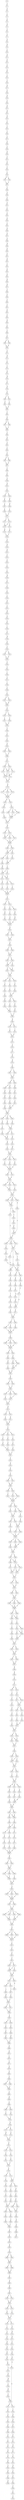 strict digraph  {
	S0 -> S1 [ label = V ];
	S1 -> S2 [ label = P ];
	S2 -> S3 [ label = L ];
	S3 -> S4 [ label = S ];
	S4 -> S5 [ label = N ];
	S5 -> S6 [ label = T ];
	S6 -> S7 [ label = S ];
	S7 -> S8 [ label = G ];
	S8 -> S9 [ label = R ];
	S9 -> S10 [ label = L ];
	S10 -> S11 [ label = Q ];
	S11 -> S12 [ label = P ];
	S12 -> S13 [ label = S ];
	S13 -> S14 [ label = K ];
	S14 -> S15 [ label = C ];
	S15 -> S16 [ label = T ];
	S16 -> S17 [ label = R ];
	S17 -> S18 [ label = F ];
	S18 -> S19 [ label = D ];
	S19 -> S20 [ label = V ];
	S20 -> S21 [ label = D ];
	S21 -> S22 [ label = W ];
	S22 -> S23 [ label = N ];
	S23 -> S24 [ label = T ];
	S24 -> S25 [ label = T ];
	S25 -> S26 [ label = T ];
	S26 -> S27 [ label = L ];
	S27 -> S28 [ label = G ];
	S28 -> S29 [ label = C ];
	S29 -> S30 [ label = D ];
	S30 -> S31 [ label = T ];
	S31 -> S32 [ label = E ];
	S32 -> S33 [ label = T ];
	S33 -> S34 [ label = L ];
	S34 -> S35 [ label = N ];
	S34 -> S36 [ label = I ];
	S35 -> S37 [ label = L ];
	S36 -> S37 [ label = L ];
	S37 -> S38 [ label = T ];
	S38 -> S39 [ label = G ];
	S39 -> S40 [ label = V ];
	S40 -> S41 [ label = P ];
	S41 -> S42 [ label = L ];
	S42 -> S43 [ label = S ];
	S43 -> S44 [ label = A ];
	S44 -> S45 [ label = C ];
	S45 -> S46 [ label = K ];
	S46 -> S47 [ label = E ];
	S47 -> S48 [ label = G ];
	S48 -> S49 [ label = W ];
	S49 -> S50 [ label = E ];
	S50 -> S51 [ label = F ];
	S51 -> S52 [ label = D ];
	S52 -> S53 [ label = Y ];
	S53 -> S54 [ label = E ];
	S54 -> S55 [ label = G ];
	S55 -> S56 [ label = R ];
	S56 -> S57 [ label = R ];
	S57 -> S58 [ label = T ];
	S58 -> S59 [ label = F ];
	S59 -> S60 [ label = V ];
	S60 -> S61 [ label = T ];
	S61 -> S62 [ label = E ];
	S62 -> S63 [ label = F ];
	S63 -> S64 [ label = N ];
	S64 -> S65 [ label = L ];
	S65 -> S66 [ label = V ];
	S66 -> S67 [ label = C ];
	S67 -> S68 [ label = S ];
	S67 -> S69 [ label = L ];
	S68 -> S70 [ label = D ];
	S69 -> S70 [ label = D ];
	S70 -> S71 [ label = S ];
	S71 -> S72 [ label = W ];
	S72 -> S73 [ label = L ];
	S73 -> S74 [ label = V ];
	S74 -> S75 [ label = D ];
	S75 -> S76 [ label = M ];
	S76 -> S77 [ label = F ];
	S77 -> S78 [ label = Q ];
	S78 -> S79 [ label = S ];
	S79 -> S80 [ label = I ];
	S79 -> S81 [ label = V ];
	S80 -> S82 [ label = F ];
	S81 -> S83 [ label = I ];
	S82 -> S84 [ label = G ];
	S83 -> S84 [ label = G ];
	S84 -> S85 [ label = V ];
	S85 -> S86 [ label = G ];
	S86 -> S87 [ label = R ];
	S86 -> S88 [ label = Y ];
	S87 -> S89 [ label = L ];
	S88 -> S89 [ label = L ];
	S89 -> S90 [ label = V ];
	S90 -> S91 [ label = G ];
	S91 -> S92 [ label = S ];
	S92 -> S93 [ label = L ];
	S93 -> S94 [ label = T ];
	S94 -> S95 [ label = F ];
	S94 -> S96 [ label = V ];
	S95 -> S97 [ label = G ];
	S96 -> S97 [ label = G ];
	S97 -> S98 [ label = Y ];
	S98 -> S99 [ label = F ];
	S99 -> S100 [ label = S ];
	S100 -> S101 [ label = D ];
	S101 -> S102 [ label = I ];
	S102 -> S103 [ label = I ];
	S102 -> S104 [ label = V ];
	S103 -> S105 [ label = S ];
	S104 -> S106 [ label = R ];
	S105 -> S107 [ label = V ];
	S106 -> S108 [ label = H ];
	S107 -> S109 [ label = L ];
	S108 -> S110 [ label = I ];
	S109 -> S111 [ label = C ];
	S110 -> S111 [ label = C ];
	S111 -> S112 [ label = L ];
	S111 -> S113 [ label = S ];
	S112 -> S114 [ label = C ];
	S113 -> S114 [ label = C ];
	S113 -> S115 [ label = F ];
	S114 -> S116 [ label = R ];
	S115 -> S117 [ label = S ];
	S116 -> S118 [ label = Y ];
	S117 -> S118 [ label = Y ];
	S118 -> S119 [ label = G ];
	S119 -> S120 [ label = R ];
	S120 -> S121 [ label = K ];
	S121 -> S122 [ label = V ];
	S122 -> S123 [ label = S ];
	S123 -> S124 [ label = I ];
	S124 -> S125 [ label = I ];
	S125 -> S126 [ label = M ];
	S126 -> S127 [ label = S ];
	S127 -> S128 [ label = T ];
	S128 -> S129 [ label = L ];
	S129 -> S130 [ label = L ];
	S130 -> S131 [ label = N ];
	S131 -> S132 [ label = C ];
	S132 -> S133 [ label = M ];
	S133 -> S134 [ label = A ];
	S134 -> S135 [ label = G ];
	S135 -> S136 [ label = I ];
	S136 -> S137 [ label = S ];
	S137 -> S138 [ label = M ];
	S138 -> S139 [ label = A ];
	S139 -> S140 [ label = V ];
	S140 -> S141 [ label = V ];
	S140 -> S142 [ label = A ];
	S141 -> S143 [ label = P ];
	S142 -> S143 [ label = P ];
	S143 -> S144 [ label = S ];
	S144 -> S145 [ label = Y ];
	S145 -> S146 [ label = I ];
	S146 -> S147 [ label = C ];
	S147 -> S148 [ label = I ];
	S148 -> S149 [ label = L ];
	S149 -> S150 [ label = I ];
	S150 -> S151 [ label = F ];
	S150 -> S152 [ label = L ];
	S151 -> S153 [ label = R ];
	S152 -> S153 [ label = R ];
	S153 -> S154 [ label = A ];
	S154 -> S155 [ label = V ];
	S154 -> S156 [ label = I ];
	S155 -> S157 [ label = I ];
	S156 -> S158 [ label = V ];
	S157 -> S159 [ label = G ];
	S158 -> S159 [ label = G ];
	S159 -> S160 [ label = F ];
	S160 -> S161 [ label = V ];
	S161 -> S162 [ label = T ];
	S162 -> S163 [ label = E ];
	S163 -> S164 [ label = F ];
	S163 -> S165 [ label = I ];
	S164 -> S166 [ label = V ];
	S165 -> S166 [ label = V ];
	S166 -> S167 [ label = G ];
	S167 -> S168 [ label = S ];
	S167 -> S169 [ label = V ];
	S168 -> S170 [ label = G ];
	S168 -> S171 [ label = E ];
	S169 -> S172 [ label = D ];
	S169 -> S171 [ label = E ];
	S170 -> S173 [ label = Q ];
	S171 -> S174 [ label = Y ];
	S171 -> S173 [ label = Q ];
	S172 -> S173 [ label = Q ];
	S173 -> S175 [ label = R ];
	S174 -> S175 [ label = R ];
	S175 -> S176 [ label = R ];
	S176 -> S177 [ label = V ];
	S176 -> S178 [ label = T ];
	S176 -> S179 [ label = F ];
	S177 -> S180 [ label = V ];
	S178 -> S180 [ label = V ];
	S179 -> S180 [ label = V ];
	S180 -> S181 [ label = H ];
	S180 -> S182 [ label = G ];
	S181 -> S183 [ label = M ];
	S182 -> S184 [ label = I ];
	S183 -> S185 [ label = V ];
	S184 -> S186 [ label = L ];
	S184 -> S187 [ label = I ];
	S184 -> S188 [ label = F ];
	S185 -> S189 [ label = L ];
	S186 -> S190 [ label = Y ];
	S187 -> S190 [ label = Y ];
	S188 -> S190 [ label = Y ];
	S189 -> S191 [ label = Q ];
	S190 -> S191 [ label = Q ];
	S191 -> S192 [ label = M ];
	S192 -> S193 [ label = F ];
	S192 -> S194 [ label = A ];
	S193 -> S195 [ label = F ];
	S193 -> S196 [ label = Y ];
	S193 -> S197 [ label = I ];
	S194 -> S195 [ label = F ];
	S195 -> S198 [ label = S ];
	S196 -> S198 [ label = S ];
	S197 -> S198 [ label = S ];
	S198 -> S199 [ label = F ];
	S198 -> S200 [ label = I ];
	S199 -> S201 [ label = G ];
	S200 -> S201 [ label = G ];
	S200 -> S202 [ label = S ];
	S201 -> S203 [ label = V ];
	S201 -> S204 [ label = I ];
	S202 -> S205 [ label = F ];
	S203 -> S206 [ label = I ];
	S204 -> S207 [ label = L ];
	S205 -> S207 [ label = L ];
	S206 -> S208 [ label = M ];
	S207 -> S209 [ label = I ];
	S208 -> S210 [ label = L ];
	S209 -> S210 [ label = L ];
	S209 -> S211 [ label = I ];
	S210 -> S212 [ label = S ];
	S210 -> S213 [ label = P ];
	S211 -> S213 [ label = P ];
	S212 -> S214 [ label = G ];
	S213 -> S215 [ label = V ];
	S213 -> S216 [ label = L ];
	S214 -> S217 [ label = I ];
	S215 -> S218 [ label = V ];
	S216 -> S219 [ label = L ];
	S217 -> S220 [ label = A ];
	S218 -> S220 [ label = A ];
	S219 -> S220 [ label = A ];
	S220 -> S221 [ label = Y ];
	S221 -> S222 [ label = Y ];
	S221 -> S223 [ label = F ];
	S222 -> S224 [ label = L ];
	S223 -> S225 [ label = V ];
	S223 -> S226 [ label = I ];
	S224 -> S227 [ label = R ];
	S225 -> S228 [ label = H ];
	S226 -> S229 [ label = T ];
	S227 -> S230 [ label = T ];
	S228 -> S231 [ label = H ];
	S229 -> S232 [ label = D ];
	S230 -> S233 [ label = W ];
	S231 -> S233 [ label = W ];
	S232 -> S233 [ label = W ];
	S233 -> S234 [ label = R ];
	S234 -> S235 [ label = Y ];
	S234 -> S236 [ label = W ];
	S235 -> S237 [ label = L ];
	S236 -> S237 [ label = L ];
	S237 -> S238 [ label = Q ];
	S238 -> S239 [ label = L ];
	S238 -> S240 [ label = A ];
	S239 -> S241 [ label = A ];
	S240 -> S241 [ label = A ];
	S241 -> S242 [ label = L ];
	S241 -> S243 [ label = F ];
	S242 -> S244 [ label = T ];
	S243 -> S244 [ label = T ];
	S243 -> S245 [ label = C ];
	S244 -> S246 [ label = L ];
	S244 -> S247 [ label = V ];
	S245 -> S246 [ label = L ];
	S246 -> S248 [ label = P ];
	S247 -> S248 [ label = P ];
	S248 -> S249 [ label = N ];
	S248 -> S250 [ label = F ];
	S248 -> S251 [ label = S ];
	S249 -> S252 [ label = V ];
	S250 -> S253 [ label = F ];
	S251 -> S254 [ label = I ];
	S252 -> S255 [ label = V ];
	S253 -> S256 [ label = L ];
	S254 -> S257 [ label = I ];
	S255 -> S258 [ label = L ];
	S256 -> S259 [ label = F ];
	S257 -> S259 [ label = F ];
	S258 -> S260 [ label = F ];
	S259 -> S261 [ label = L ];
	S259 -> S262 [ label = V ];
	S260 -> S263 [ label = S ];
	S261 -> S264 [ label = F ];
	S262 -> S265 [ label = C ];
	S263 -> S266 [ label = Y ];
	S264 -> S267 [ label = N ];
	S265 -> S266 [ label = Y ];
	S266 -> S268 [ label = Y ];
	S267 -> S268 [ label = Y ];
	S268 -> S269 [ label = W ];
	S269 -> S270 [ label = L ];
	S269 -> S271 [ label = F ];
	S270 -> S272 [ label = L ];
	S271 -> S273 [ label = I ];
	S272 -> S274 [ label = P ];
	S273 -> S274 [ label = P ];
	S274 -> S275 [ label = E ];
	S275 -> S276 [ label = S ];
	S276 -> S277 [ label = P ];
	S277 -> S278 [ label = R ];
	S278 -> S279 [ label = W ];
	S279 -> S280 [ label = L ];
	S280 -> S281 [ label = I ];
	S280 -> S282 [ label = V ];
	S281 -> S283 [ label = S ];
	S282 -> S283 [ label = S ];
	S283 -> S284 [ label = Q ];
	S283 -> S285 [ label = H ];
	S284 -> S286 [ label = N ];
	S284 -> S287 [ label = K ];
	S285 -> S288 [ label = R ];
	S286 -> S289 [ label = R ];
	S287 -> S290 [ label = K ];
	S288 -> S291 [ label = Q ];
	S289 -> S292 [ label = K ];
	S290 -> S293 [ label = F ];
	S291 -> S294 [ label = S ];
	S292 -> S295 [ label = E ];
	S293 -> S296 [ label = S ];
	S294 -> S297 [ label = A ];
	S295 -> S298 [ label = Q ];
	S296 -> S299 [ label = K ];
	S297 -> S299 [ label = K ];
	S298 -> S300 [ label = A ];
	S299 -> S300 [ label = A ];
	S300 -> S301 [ label = F ];
	S300 -> S302 [ label = M ];
	S300 -> S303 [ label = Y ];
	S301 -> S304 [ label = G ];
	S302 -> S305 [ label = A ];
	S303 -> S306 [ label = E ];
	S304 -> S307 [ label = V ];
	S305 -> S308 [ label = I ];
	S306 -> S308 [ label = I ];
	S307 -> S309 [ label = L ];
	S308 -> S310 [ label = S ];
	S308 -> S311 [ label = T ];
	S309 -> S312 [ label = K ];
	S310 -> S312 [ label = K ];
	S311 -> S313 [ label = N ];
	S312 -> S314 [ label = K ];
	S313 -> S315 [ label = A ];
	S314 -> S316 [ label = I ];
	S315 -> S317 [ label = M ];
	S316 -> S318 [ label = A ];
	S317 -> S318 [ label = A ];
	S318 -> S319 [ label = S ];
	S318 -> S320 [ label = K ];
	S318 -> S321 [ label = T ];
	S319 -> S322 [ label = V ];
	S320 -> S323 [ label = Q ];
	S321 -> S324 [ label = E ];
	S322 -> S325 [ label = N ];
	S323 -> S325 [ label = N ];
	S324 -> S325 [ label = N ];
	S325 -> S326 [ label = G ];
	S325 -> S327 [ label = K ];
	S326 -> S328 [ label = R ];
	S327 -> S328 [ label = R ];
	S328 -> S329 [ label = E ];
	S328 -> S330 [ label = K ];
	S328 -> S331 [ label = N ];
	S329 -> S332 [ label = L ];
	S330 -> S332 [ label = L ];
	S331 -> S333 [ label = I ];
	S332 -> S334 [ label = S ];
	S333 -> S334 [ label = S ];
	S334 -> S335 [ label = D ];
	S334 -> S336 [ label = I ];
	S334 -> S337 [ label = K ];
	S335 -> S338 [ label = N ];
	S336 -> S339 [ label = D ];
	S337 -> S338 [ label = N ];
	S338 -> S340 [ label = I ];
	S338 -> S341 [ label = L ];
	S339 -> S342 [ label = F ];
	S340 -> S343 [ label = R ];
	S341 -> S344 [ label = E ];
	S342 -> S344 [ label = E ];
	S343 -> S345 [ label = K ];
	S344 -> S346 [ label = E ];
	S344 -> S347 [ label = T ];
	S344 -> S348 [ label = A ];
	S345 -> S349 [ label = N ];
	S346 -> S350 [ label = V ];
	S347 -> S351 [ label = L ];
	S348 -> S351 [ label = L ];
	S349 -> S342 [ label = F ];
	S350 -> S352 [ label = T ];
	S351 -> S353 [ label = K ];
	S351 -> S354 [ label = V ];
	S351 -> S355 [ label = A ];
	S352 -> S356 [ label = R ];
	S353 -> S357 [ label = P ];
	S354 -> S358 [ label = E ];
	S355 -> S359 [ label = D ];
	S355 -> S358 [ label = E ];
	S356 -> S355 [ label = A ];
	S357 -> S360 [ label = E ];
	S358 -> S361 [ label = D ];
	S359 -> S362 [ label = E ];
	S359 -> S363 [ label = E ];
	S360 -> S359 [ label = D ];
	S361 -> S364 [ label = E ];
	S362 -> S365 [ label = K ];
	S363 -> S366 [ label = D ];
	S364 -> S367 [ label = G ];
	S365 -> S368 [ label = A ];
	S366 -> S369 [ label = S ];
	S367 -> S370 [ label = D ];
	S368 -> S371 [ label = G ];
	S369 -> S372 [ label = T ];
	S370 -> S373 [ label = S ];
	S371 -> S374 [ label = N ];
	S372 -> S375 [ label = M ];
	S373 -> S376 [ label = P ];
	S374 -> S377 [ label = P ];
	S375 -> S378 [ label = N ];
	S376 -> S379 [ label = S ];
	S377 -> S380 [ label = S ];
	S378 -> S374 [ label = N ];
	S379 -> S381 [ label = G ];
	S380 -> S382 [ label = I ];
	S380 -> S383 [ label = V ];
	S381 -> S380 [ label = S ];
	S382 -> S384 [ label = A ];
	S382 -> S385 [ label = L ];
	S383 -> S386 [ label = F ];
	S384 -> S387 [ label = D ];
	S385 -> S387 [ label = D ];
	S386 -> S387 [ label = D ];
	S387 -> S388 [ label = L ];
	S388 -> S389 [ label = M ];
	S388 -> S390 [ label = V ];
	S388 -> S391 [ label = F ];
	S389 -> S392 [ label = R ];
	S390 -> S392 [ label = R ];
	S391 -> S392 [ label = R ];
	S392 -> S393 [ label = S ];
	S392 -> S394 [ label = T ];
	S393 -> S395 [ label = A ];
	S394 -> S396 [ label = P ];
	S395 -> S397 [ label = K ];
	S396 -> S398 [ label = Q ];
	S396 -> S399 [ label = N ];
	S397 -> S400 [ label = I ];
	S398 -> S401 [ label = M ];
	S399 -> S401 [ label = M ];
	S400 -> S402 [ label = R ];
	S401 -> S402 [ label = R ];
	S402 -> S403 [ label = K ];
	S403 -> S404 [ label = Y ];
	S403 -> S405 [ label = H ];
	S404 -> S406 [ label = T ];
	S405 -> S406 [ label = T ];
	S406 -> S407 [ label = V ];
	S406 -> S408 [ label = F ];
	S406 -> S409 [ label = L ];
	S407 -> S410 [ label = V ];
	S408 -> S411 [ label = I ];
	S409 -> S411 [ label = I ];
	S410 -> S412 [ label = L ];
	S411 -> S412 [ label = L ];
	S412 -> S413 [ label = M ];
	S413 -> S414 [ label = I ];
	S413 -> S415 [ label = F ];
	S414 -> S416 [ label = Y ];
	S415 -> S417 [ label = N ];
	S416 -> S418 [ label = W ];
	S417 -> S418 [ label = W ];
	S418 -> S419 [ label = F ];
	S419 -> S420 [ label = V ];
	S419 -> S421 [ label = S ];
	S419 -> S422 [ label = T ];
	S420 -> S423 [ label = V ];
	S421 -> S424 [ label = I ];
	S422 -> S425 [ label = S ];
	S423 -> S426 [ label = G ];
	S424 -> S427 [ label = S ];
	S425 -> S428 [ label = E ];
	S426 -> S429 [ label = V ];
	S427 -> S430 [ label = A ];
	S428 -> S429 [ label = V ];
	S429 -> S431 [ label = V ];
	S430 -> S431 [ label = V ];
	S431 -> S432 [ label = Y ];
	S432 -> S433 [ label = Q ];
	S433 -> S434 [ label = G ];
	S434 -> S435 [ label = L ];
	S435 -> S436 [ label = A ];
	S435 -> S437 [ label = I ];
	S436 -> S438 [ label = M ];
	S437 -> S438 [ label = M ];
	S438 -> S439 [ label = S ];
	S438 -> S440 [ label = R ];
	S439 -> S441 [ label = T ];
	S440 -> S442 [ label = L ];
	S440 -> S443 [ label = V ];
	S441 -> S444 [ label = G ];
	S442 -> S444 [ label = G ];
	S443 -> S444 [ label = G ];
	S444 -> S445 [ label = N ];
	S444 -> S446 [ label = I ];
	S445 -> S447 [ label = I ];
	S446 -> S448 [ label = L ];
	S446 -> S449 [ label = T ];
	S447 -> S450 [ label = G ];
	S448 -> S450 [ label = G ];
	S449 -> S451 [ label = A ];
	S450 -> S452 [ label = D ];
	S450 -> S453 [ label = G ];
	S451 -> S454 [ label = K ];
	S452 -> S455 [ label = D ];
	S453 -> S456 [ label = N ];
	S454 -> S456 [ label = N ];
	S455 -> S457 [ label = V ];
	S456 -> S458 [ label = I ];
	S456 -> S459 [ label = L ];
	S457 -> S460 [ label = Y ];
	S458 -> S460 [ label = Y ];
	S459 -> S460 [ label = Y ];
	S460 -> S461 [ label = L ];
	S460 -> S462 [ label = F ];
	S460 -> S463 [ label = I ];
	S461 -> S464 [ label = A ];
	S462 -> S465 [ label = D ];
	S463 -> S465 [ label = D ];
	S464 -> S466 [ label = F ];
	S465 -> S466 [ label = F ];
	S466 -> S467 [ label = L ];
	S466 -> S468 [ label = F ];
	S467 -> S469 [ label = M ];
	S467 -> S470 [ label = I ];
	S468 -> S470 [ label = I ];
	S469 -> S471 [ label = G ];
	S470 -> S472 [ label = S ];
	S470 -> S473 [ label = P ];
	S471 -> S474 [ label = G ];
	S472 -> S474 [ label = G ];
	S472 -> S475 [ label = A ];
	S473 -> S475 [ label = A ];
	S474 -> S476 [ label = L ];
	S475 -> S476 [ label = L ];
	S476 -> S477 [ label = A ];
	S476 -> S478 [ label = V ];
	S477 -> S479 [ label = E ];
	S478 -> S479 [ label = E ];
	S479 -> S480 [ label = I ];
	S479 -> S481 [ label = F ];
	S480 -> S482 [ label = P ];
	S481 -> S482 [ label = P ];
	S482 -> S483 [ label = G ];
	S482 -> S484 [ label = S ];
	S482 -> S485 [ label = A ];
	S483 -> S486 [ label = A ];
	S484 -> S486 [ label = A ];
	S485 -> S486 [ label = A ];
	S486 -> S487 [ label = L ];
	S486 -> S488 [ label = F ];
	S487 -> S489 [ label = M ];
	S487 -> S490 [ label = L ];
	S488 -> S490 [ label = L ];
	S489 -> S491 [ label = V ];
	S490 -> S492 [ label = I ];
	S491 -> S493 [ label = I ];
	S492 -> S494 [ label = L ];
	S492 -> S495 [ label = F ];
	S493 -> S496 [ label = A ];
	S494 -> S497 [ label = L ];
	S494 -> S498 [ label = F ];
	S495 -> S498 [ label = F ];
	S496 -> S499 [ label = L ];
	S497 -> S500 [ label = T ];
	S498 -> S500 [ label = T ];
	S499 -> S501 [ label = I ];
	S500 -> S501 [ label = I ];
	S501 -> S502 [ label = D ];
	S501 -> S503 [ label = E ];
	S502 -> S504 [ label = R ];
	S503 -> S504 [ label = R ];
	S504 -> S505 [ label = V ];
	S504 -> S506 [ label = M ];
	S505 -> S507 [ label = G ];
	S506 -> S507 [ label = G ];
	S507 -> S508 [ label = R ];
	S508 -> S509 [ label = R ];
	S509 -> S510 [ label = L ];
	S510 -> S511 [ label = P ];
	S511 -> S512 [ label = M ];
	S511 -> S513 [ label = F ];
	S512 -> S514 [ label = C ];
	S513 -> S515 [ label = A ];
	S514 -> S516 [ label = V ];
	S515 -> S517 [ label = I ];
	S515 -> S518 [ label = S ];
	S516 -> S519 [ label = A ];
	S517 -> S520 [ label = S ];
	S518 -> S520 [ label = S ];
	S519 -> S521 [ label = P ];
	S520 -> S522 [ label = T ];
	S520 -> S523 [ label = N ];
	S521 -> S524 [ label = G ];
	S522 -> S525 [ label = I ];
	S523 -> S526 [ label = F ];
	S524 -> S527 [ label = L ];
	S525 -> S528 [ label = V ];
	S526 -> S529 [ label = I ];
	S527 -> S530 [ label = S ];
	S528 -> S531 [ label = A ];
	S529 -> S531 [ label = A ];
	S530 -> S532 [ label = G ];
	S531 -> S532 [ label = G ];
	S532 -> S533 [ label = L ];
	S532 -> S534 [ label = A ];
	S533 -> S535 [ label = A ];
	S533 -> S536 [ label = S ];
	S534 -> S536 [ label = S ];
	S535 -> S537 [ label = C ];
	S536 -> S537 [ label = C ];
	S537 -> S538 [ label = L ];
	S538 -> S539 [ label = A ];
	S538 -> S540 [ label = I ];
	S539 -> S541 [ label = T ];
	S540 -> S542 [ label = V ];
	S540 -> S541 [ label = T ];
	S541 -> S543 [ label = A ];
	S542 -> S543 [ label = A ];
	S543 -> S544 [ label = L ];
	S543 -> S545 [ label = F ];
	S544 -> S546 [ label = V ];
	S545 -> S547 [ label = I ];
	S546 -> S548 [ label = P ];
	S547 -> S548 [ label = P ];
	S548 -> S549 [ label = H ];
	S548 -> S550 [ label = E ];
	S548 -> S551 [ label = D ];
	S549 -> S552 [ label = D ];
	S550 -> S553 [ label = A ];
	S551 -> S554 [ label = S ];
	S552 -> S555 [ label = I ];
	S553 -> S556 [ label = L ];
	S554 -> S557 [ label = M ];
	S555 -> S558 [ label = G ];
	S556 -> S559 [ label = H ];
	S557 -> S559 [ label = H ];
	S558 -> S560 [ label = W ];
	S559 -> S560 [ label = W ];
	S560 -> S561 [ label = L ];
	S560 -> S562 [ label = A ];
	S561 -> S563 [ label = N ];
	S561 -> S564 [ label = K ];
	S562 -> S564 [ label = K ];
	S563 -> S565 [ label = I ];
	S564 -> S566 [ label = T ];
	S565 -> S567 [ label = T ];
	S566 -> S567 [ label = T ];
	S566 -> S568 [ label = V ];
	S567 -> S569 [ label = L ];
	S567 -> S570 [ label = I ];
	S568 -> S571 [ label = V ];
	S569 -> S572 [ label = V ];
	S570 -> S573 [ label = S ];
	S571 -> S574 [ label = G ];
	S572 -> S575 [ label = T ];
	S573 -> S576 [ label = L ];
	S574 -> S577 [ label = S ];
	S575 -> S578 [ label = L ];
	S576 -> S579 [ label = V ];
	S577 -> S580 [ label = I ];
	S578 -> S581 [ label = G ];
	S579 -> S581 [ label = G ];
	S580 -> S581 [ label = G ];
	S581 -> S582 [ label = R ];
	S582 -> S583 [ label = L ];
	S582 -> S584 [ label = C ];
	S583 -> S585 [ label = G ];
	S584 -> S585 [ label = G ];
	S585 -> S586 [ label = L ];
	S585 -> S587 [ label = I ];
	S585 -> S588 [ label = V ];
	S586 -> S589 [ label = T ];
	S587 -> S589 [ label = T ];
	S588 -> S590 [ label = V ];
	S589 -> S591 [ label = M ];
	S590 -> S591 [ label = M ];
	S591 -> S592 [ label = A ];
	S592 -> S593 [ label = Y ];
	S592 -> S594 [ label = F ];
	S592 -> S595 [ label = V ];
	S593 -> S596 [ label = E ];
	S594 -> S596 [ label = E ];
	S595 -> S596 [ label = E ];
	S596 -> S597 [ label = M ];
	S596 -> S598 [ label = L ];
	S597 -> S599 [ label = V ];
	S598 -> S599 [ label = V ];
	S599 -> S600 [ label = T ];
	S599 -> S601 [ label = C ];
	S599 -> S602 [ label = V ];
	S599 -> S603 [ label = I ];
	S600 -> S604 [ label = L ];
	S601 -> S604 [ label = L ];
	S602 -> S605 [ label = F ];
	S603 -> S605 [ label = F ];
	S604 -> S606 [ label = V ];
	S605 -> S606 [ label = V ];
	S606 -> S607 [ label = N ];
	S607 -> S608 [ label = N ];
	S607 -> S609 [ label = T ];
	S607 -> S610 [ label = V ];
	S608 -> S611 [ label = E ];
	S609 -> S611 [ label = E ];
	S610 -> S611 [ label = E ];
	S611 -> S612 [ label = L ];
	S612 -> S613 [ label = Y ];
	S613 -> S614 [ label = P ];
	S614 -> S615 [ label = T ];
	S615 -> S616 [ label = H ];
	S615 -> S617 [ label = F ];
	S616 -> S618 [ label = L ];
	S617 -> S618 [ label = L ];
	S617 -> S619 [ label = V ];
	S618 -> S620 [ label = R ];
	S619 -> S620 [ label = R ];
	S620 -> S621 [ label = N ];
	S620 -> S622 [ label = S ];
	S621 -> S623 [ label = M ];
	S621 -> S624 [ label = F ];
	S622 -> S625 [ label = H ];
	S623 -> S626 [ label = A ];
	S624 -> S627 [ label = G ];
	S625 -> S628 [ label = L ];
	S626 -> S629 [ label = M ];
	S627 -> S630 [ label = V ];
	S628 -> S631 [ label = A ];
	S628 -> S632 [ label = T ];
	S629 -> S633 [ label = S ];
	S630 -> S633 [ label = S ];
	S631 -> S634 [ label = I ];
	S632 -> S635 [ label = H ];
	S633 -> S636 [ label = T ];
	S633 -> S637 [ label = V ];
	S634 -> S638 [ label = I ];
	S635 -> S639 [ label = G ];
	S636 -> S640 [ label = C ];
	S637 -> S640 [ label = C ];
	S638 -> S641 [ label = G ];
	S639 -> S642 [ label = R ];
	S640 -> S643 [ label = S ];
	S641 -> S644 [ label = G ];
	S642 -> S645 [ label = S ];
	S642 -> S646 [ label = N ];
	S643 -> S647 [ label = S ];
	S643 -> S648 [ label = A ];
	S644 -> S649 [ label = F ];
	S644 -> S650 [ label = G ];
	S645 -> S651 [ label = F ];
	S646 -> S651 [ label = F ];
	S647 -> S652 [ label = L ];
	S648 -> S653 [ label = F ];
	S649 -> S654 [ label = V ];
	S650 -> S655 [ label = S ];
	S651 -> S656 [ label = S ];
	S652 -> S657 [ label = S ];
	S653 -> S658 [ label = C ];
	S654 -> S659 [ label = I ];
	S655 -> S660 [ label = V ];
	S656 -> S661 [ label = A ];
	S657 -> S662 [ label = G ];
	S658 -> S663 [ label = D ];
	S659 -> S664 [ label = L ];
	S660 -> S664 [ label = L ];
	S661 -> S665 [ label = A ];
	S662 -> S666 [ label = I ];
	S663 -> S666 [ label = I ];
	S664 -> S667 [ label = L ];
	S665 -> S668 [ label = A ];
	S666 -> S669 [ label = G ];
	S667 -> S670 [ label = L ];
	S668 -> S671 [ label = A ];
	S669 -> S672 [ label = G ];
	S670 -> S673 [ label = P ];
	S672 -> S675 [ label = I ];
	S673 -> S676 [ label = E ];
	S675 -> S677 [ label = V ];
	S676 -> S678 [ label = T ];
	S677 -> S679 [ label = A ];
	S678 -> S680 [ label = N ];
	S678 -> S681 [ label = K ];
	S679 -> S682 [ label = P ];
	S680 -> S683 [ label = G ];
	S681 -> S683 [ label = G ];
	S682 -> S684 [ label = F ];
	S683 -> S685 [ label = L ];
	S683 -> S686 [ label = M ];
	S684 -> S687 [ label = V ];
	S684 -> S688 [ label = I ];
	S685 -> S689 [ label = P ];
	S686 -> S689 [ label = P ];
	S687 -> S690 [ label = L ];
	S688 -> S690 [ label = L ];
	S689 -> S691 [ label = L ];
	S690 -> S692 [ label = Y ];
	S691 -> S693 [ label = P ];
	S692 -> S694 [ label = R ];
	S693 -> S695 [ label = E ];
	S694 -> S696 [ label = L ];
	S695 -> S697 [ label = T ];
	S696 -> S698 [ label = Y ];
	S696 -> S699 [ label = A ];
	S697 -> S700 [ label = T ];
	S697 -> S701 [ label = I ];
	S698 -> S702 [ label = T ];
	S699 -> S703 [ label = A ];
	S700 -> S704 [ label = E ];
	S701 -> S704 [ label = E ];
	S702 -> S705 [ label = I ];
	S703 -> S705 [ label = I ];
	S704 -> S706 [ label = D ];
	S704 -> S707 [ label = E ];
	S705 -> S708 [ label = W ];
	S706 -> S709 [ label = A ];
	S707 -> S710 [ label = I ];
	S708 -> S711 [ label = R ];
	S708 -> S712 [ label = L ];
	S709 -> S713 [ label = E ];
	S710 -> S713 [ label = E ];
	S711 -> S714 [ label = H ];
	S712 -> S715 [ label = E ];
	S713 -> S716 [ label = N ];
	S713 -> S717 [ label = S ];
	S714 -> S718 [ label = L ];
	S715 -> S718 [ label = L ];
	S716 -> S719 [ label = I ];
	S717 -> S720 [ label = G ];
	S718 -> S721 [ label = P ];
	S719 -> S722 [ label = S ];
	S720 -> S723 [ label = H ];
	S721 -> S724 [ label = M ];
	S721 -> S725 [ label = V ];
	S722 -> S726 [ label = K ];
	S723 -> S727 [ label = R ];
	S724 -> S728 [ label = V ];
	S725 -> S729 [ label = I ];
	S726 -> S730 [ label = N ];
	S727 -> S731 [ label = Y ];
	S728 -> S732 [ label = I ];
	S729 -> S733 [ label = L ];
	S730 -> S734 [ label = Q ];
	S731 -> S735 [ label = S ];
	S732 -> S736 [ label = F ];
	S733 -> S736 [ label = F ];
	S734 -> S737 [ label = K ];
	S735 -> S738 [ label = K ];
	S736 -> S739 [ label = G ];
	S737 -> S740 [ label = M ];
	S738 -> S741 [ label = Q ];
	S739 -> S742 [ label = T ];
	S739 -> S743 [ label = V ];
	S740 -> S744 [ label = K ];
	S741 -> S745 [ label = N ];
	S742 -> S628 [ label = L ];
	S743 -> S746 [ label = I ];
	S744 -> S747 [ label = Q ];
	S745 -> S748 [ label = R ];
	S746 -> S749 [ label = G ];
	S747 -> S750 [ label = K ];
	S748 -> S751 [ label = K ];
	S748 -> S752 [ label = L ];
	S749 -> S753 [ label = L ];
	S750 -> S754 [ label = M ];
	S751 -> S755 [ label = F ];
	S752 -> S756 [ label = V ];
	S753 -> S757 [ label = L ];
	S754 -> S758 [ label = L ];
	S755 -> S759 [ label = E ];
	S756 -> S760 [ label = K ];
	S757 -> S761 [ label = S ];
	S758 -> S762 [ label = R ];
	S759 -> S763 [ label = T ];
	S760 -> S764 [ label = D ];
	S761 -> S644 [ label = G ];
	S762 -> S765 [ label = S ];
	S763 -> S766 [ label = K ];
	S764 -> S767 [ label = E ];
	S765 -> S748 [ label = R ];
	S766 -> S768 [ label = N ];
	S767 -> S769 [ label = L ];
	S768 -> S770 [ label = P ];
	S769 -> S771 [ label = F ];
	S770 -> S772 [ label = L ];
	S771 -> S773 [ label = F ];
	S772 -> S774 [ label = R ];
	S773 -> S775 [ label = N ];
	S774 -> S776 [ label = N ];
	S775 -> S777 [ label = P ];
	S776 -> S778 [ label = E ];
	S777 -> S779 [ label = V ];
	S778 -> S780 [ label = D ];
	S779 -> S781 [ label = F ];
	S780 -> S782 [ label = S ];
	S781 -> S783 [ label = N ];
	S782 -> S784 [ label = Q ];
	S783 -> S785 [ label = S ];
	S784 -> S786 [ label = A ];
	S785 -> S787 [ label = S ];
	S786 -> S788 [ label = D ];
	S787 -> S789 [ label = V ];
	S789 -> S790 [ label = T ];
	S790 -> S791 [ label = C ];
	S791 -> S792 [ label = S ];
}
